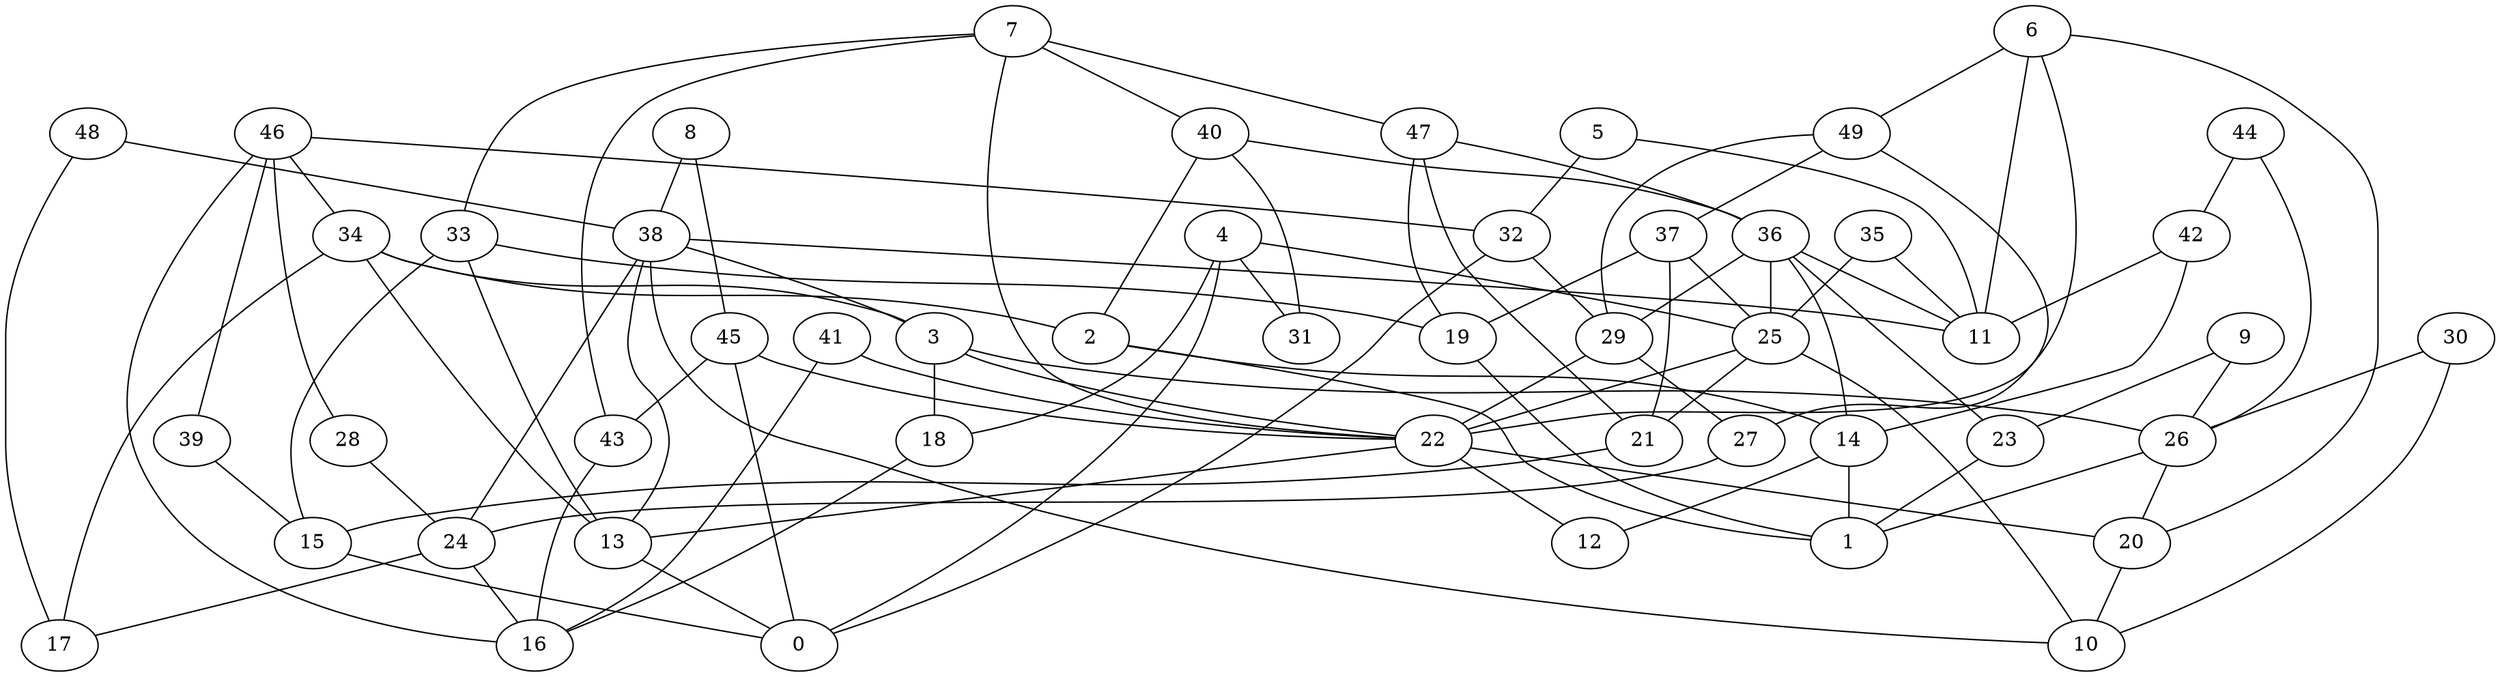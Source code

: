 digraph GG_graph {

subgraph G_graph {
edge [color = black]
"8" -> "38" [dir = none]
"8" -> "45" [dir = none]
"5" -> "32" [dir = none]
"5" -> "11" [dir = none]
"39" -> "15" [dir = none]
"33" -> "13" [dir = none]
"33" -> "19" [dir = none]
"33" -> "15" [dir = none]
"38" -> "3" [dir = none]
"38" -> "13" [dir = none]
"38" -> "24" [dir = none]
"38" -> "11" [dir = none]
"38" -> "10" [dir = none]
"15" -> "0" [dir = none]
"13" -> "0" [dir = none]
"19" -> "1" [dir = none]
"36" -> "29" [dir = none]
"36" -> "23" [dir = none]
"36" -> "11" [dir = none]
"36" -> "25" [dir = none]
"36" -> "14" [dir = none]
"29" -> "27" [dir = none]
"29" -> "22" [dir = none]
"37" -> "21" [dir = none]
"34" -> "17" [dir = none]
"34" -> "2" [dir = none]
"34" -> "3" [dir = none]
"34" -> "13" [dir = none]
"14" -> "1" [dir = none]
"14" -> "12" [dir = none]
"20" -> "10" [dir = none]
"44" -> "42" [dir = none]
"44" -> "26" [dir = none]
"47" -> "19" [dir = none]
"47" -> "36" [dir = none]
"47" -> "21" [dir = none]
"30" -> "10" [dir = none]
"30" -> "26" [dir = none]
"45" -> "43" [dir = none]
"45" -> "0" [dir = none]
"45" -> "22" [dir = none]
"6" -> "49" [dir = none]
"6" -> "22" [dir = none]
"6" -> "11" [dir = none]
"6" -> "20" [dir = none]
"3" -> "22" [dir = none]
"3" -> "26" [dir = none]
"3" -> "18" [dir = none]
"21" -> "15" [dir = none]
"23" -> "1" [dir = none]
"46" -> "28" [dir = none]
"46" -> "16" [dir = none]
"46" -> "39" [dir = none]
"46" -> "34" [dir = none]
"46" -> "32" [dir = none]
"48" -> "38" [dir = none]
"48" -> "17" [dir = none]
"18" -> "16" [dir = none]
"9" -> "26" [dir = none]
"9" -> "23" [dir = none]
"22" -> "20" [dir = none]
"22" -> "13" [dir = none]
"22" -> "12" [dir = none]
"43" -> "16" [dir = none]
"4" -> "31" [dir = none]
"4" -> "0" [dir = none]
"4" -> "25" [dir = none]
"4" -> "18" [dir = none]
"40" -> "2" [dir = none]
"40" -> "36" [dir = none]
"40" -> "31" [dir = none]
"42" -> "11" [dir = none]
"42" -> "14" [dir = none]
"49" -> "29" [dir = none]
"49" -> "27" [dir = none]
"49" -> "37" [dir = none]
"2" -> "1" [dir = none]
"2" -> "14" [dir = none]
"25" -> "21" [dir = none]
"25" -> "22" [dir = none]
"25" -> "10" [dir = none]
"26" -> "20" [dir = none]
"26" -> "1" [dir = none]
"32" -> "0" [dir = none]
"32" -> "29" [dir = none]
"7" -> "33" [dir = none]
"7" -> "22" [dir = none]
"7" -> "40" [dir = none]
"7" -> "43" [dir = none]
"7" -> "47" [dir = none]
"35" -> "11" [dir = none]
"35" -> "25" [dir = none]
"27" -> "24" [dir = none]
"28" -> "24" [dir = none]
"41" -> "16" [dir = none]
"41" -> "22" [dir = none]
"24" -> "17" [dir = none]
"24" -> "16" [dir = none]
"37" -> "25" [dir = none]
"37" -> "19" [dir = none]
}

}
